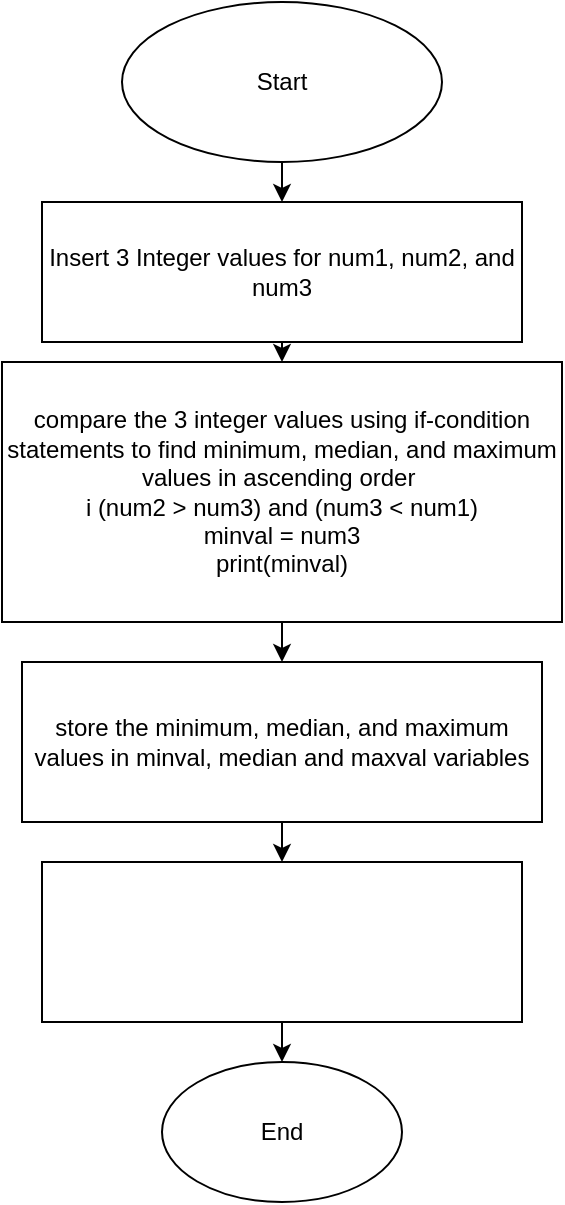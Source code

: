 <mxfile>
    <diagram id="k4AIV97rhngSion4ltb-" name="Page-1">
        <mxGraphModel dx="482" dy="1490" grid="1" gridSize="10" guides="1" tooltips="1" connect="1" arrows="1" fold="1" page="1" pageScale="1" pageWidth="850" pageHeight="1100" math="0" shadow="0">
            <root>
                <mxCell id="0"/>
                <mxCell id="1" parent="0"/>
                <mxCell id="3" style="edgeStyle=none;html=1;" edge="1" parent="1" source="2" target="4">
                    <mxGeometry relative="1" as="geometry">
                        <mxPoint x="240" y="40" as="targetPoint"/>
                    </mxGeometry>
                </mxCell>
                <mxCell id="2" value="Start" style="ellipse;whiteSpace=wrap;html=1;" vertex="1" parent="1">
                    <mxGeometry x="160" y="-60" width="160" height="80" as="geometry"/>
                </mxCell>
                <mxCell id="17" value="" style="edgeStyle=none;html=1;" edge="1" parent="1" source="4" target="6">
                    <mxGeometry relative="1" as="geometry"/>
                </mxCell>
                <mxCell id="4" value="Insert 3 Integer values for num1, num2, and num3" style="rounded=0;whiteSpace=wrap;html=1;" vertex="1" parent="1">
                    <mxGeometry x="120" y="40" width="240" height="70" as="geometry"/>
                </mxCell>
                <mxCell id="11" value="" style="edgeStyle=none;html=1;" edge="1" parent="1" source="6" target="9">
                    <mxGeometry relative="1" as="geometry"/>
                </mxCell>
                <mxCell id="6" value="compare the 3 integer values using if-condition statements to find minimum, median, and maximum values in ascending order&amp;nbsp;&lt;br&gt;i (num2 &amp;gt; num3) and (num3 &amp;lt; num1)&lt;br&gt;minval = num3&lt;br&gt;print(minval)" style="rounded=0;whiteSpace=wrap;html=1;" vertex="1" parent="1">
                    <mxGeometry x="100" y="120" width="280" height="130" as="geometry"/>
                </mxCell>
                <mxCell id="18" value="" style="edgeStyle=none;html=1;" edge="1" parent="1" source="9" target="13">
                    <mxGeometry relative="1" as="geometry"/>
                </mxCell>
                <mxCell id="9" value="store the minimum, median, and maximum values in minval, median and maxval variables" style="rounded=0;whiteSpace=wrap;html=1;" vertex="1" parent="1">
                    <mxGeometry x="110" y="270" width="260" height="80" as="geometry"/>
                </mxCell>
                <mxCell id="15" value="" style="edgeStyle=none;html=1;" edge="1" parent="1" source="13" target="14">
                    <mxGeometry relative="1" as="geometry"/>
                </mxCell>
                <mxCell id="13" value="" style="rounded=0;whiteSpace=wrap;html=1;" vertex="1" parent="1">
                    <mxGeometry x="120" y="370" width="240" height="80" as="geometry"/>
                </mxCell>
                <mxCell id="16" style="edgeStyle=none;html=1;exitX=1;exitY=0.5;exitDx=0;exitDy=0;entryX=1;entryY=0.5;entryDx=0;entryDy=0;" edge="1" parent="1" source="14" target="14">
                    <mxGeometry relative="1" as="geometry">
                        <mxPoint x="330" y="520" as="targetPoint"/>
                    </mxGeometry>
                </mxCell>
                <mxCell id="14" value="End" style="ellipse;whiteSpace=wrap;html=1;" vertex="1" parent="1">
                    <mxGeometry x="180" y="470" width="120" height="70" as="geometry"/>
                </mxCell>
            </root>
        </mxGraphModel>
    </diagram>
</mxfile>